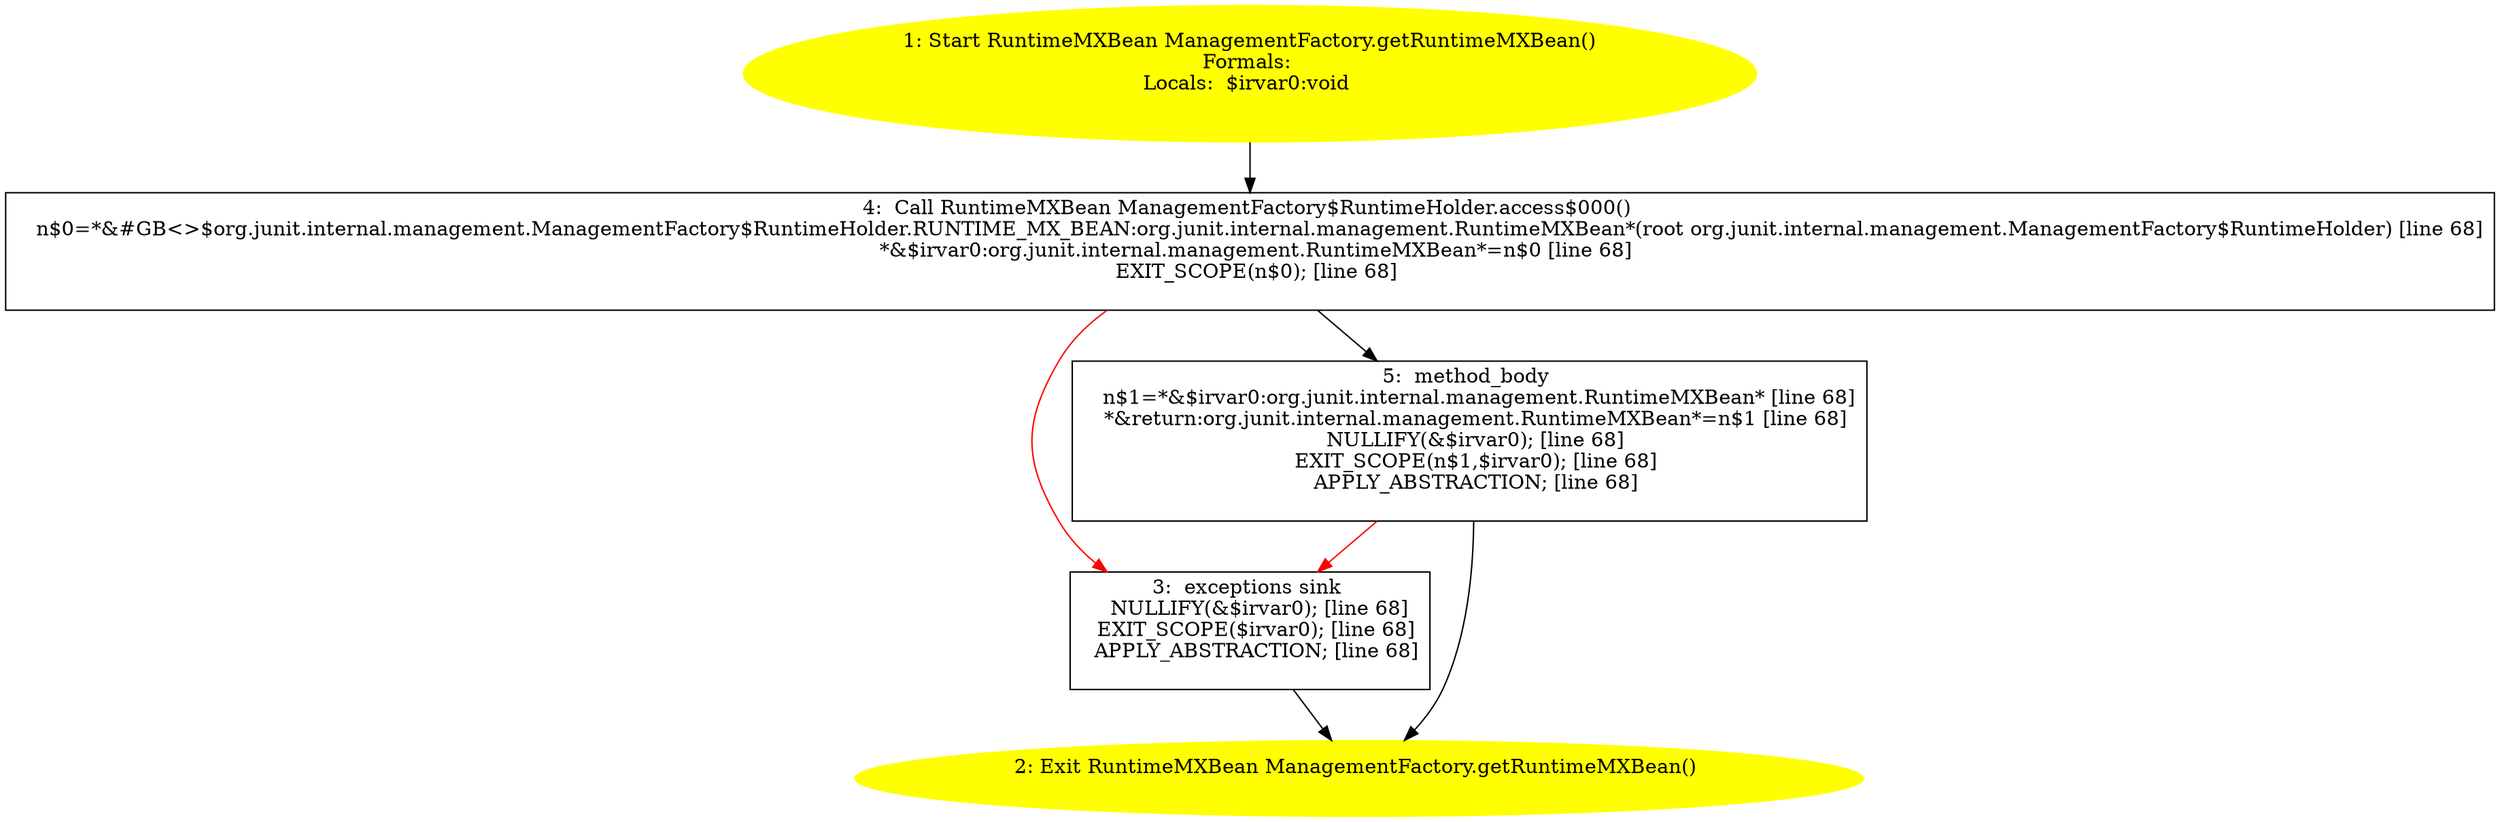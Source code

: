 /* @generated */
digraph cfg {
"org.junit.internal.management.ManagementFactory.getRuntimeMXBean():org.junit.internal.management.Run.976d5b76ac43d2b9a195f441f92d6d5f_1" [label="1: Start RuntimeMXBean ManagementFactory.getRuntimeMXBean()\nFormals: \nLocals:  $irvar0:void \n  " color=yellow style=filled]
	

	 "org.junit.internal.management.ManagementFactory.getRuntimeMXBean():org.junit.internal.management.Run.976d5b76ac43d2b9a195f441f92d6d5f_1" -> "org.junit.internal.management.ManagementFactory.getRuntimeMXBean():org.junit.internal.management.Run.976d5b76ac43d2b9a195f441f92d6d5f_4" ;
"org.junit.internal.management.ManagementFactory.getRuntimeMXBean():org.junit.internal.management.Run.976d5b76ac43d2b9a195f441f92d6d5f_2" [label="2: Exit RuntimeMXBean ManagementFactory.getRuntimeMXBean() \n  " color=yellow style=filled]
	

"org.junit.internal.management.ManagementFactory.getRuntimeMXBean():org.junit.internal.management.Run.976d5b76ac43d2b9a195f441f92d6d5f_3" [label="3:  exceptions sink \n   NULLIFY(&$irvar0); [line 68]\n  EXIT_SCOPE($irvar0); [line 68]\n  APPLY_ABSTRACTION; [line 68]\n " shape="box"]
	

	 "org.junit.internal.management.ManagementFactory.getRuntimeMXBean():org.junit.internal.management.Run.976d5b76ac43d2b9a195f441f92d6d5f_3" -> "org.junit.internal.management.ManagementFactory.getRuntimeMXBean():org.junit.internal.management.Run.976d5b76ac43d2b9a195f441f92d6d5f_2" ;
"org.junit.internal.management.ManagementFactory.getRuntimeMXBean():org.junit.internal.management.Run.976d5b76ac43d2b9a195f441f92d6d5f_4" [label="4:  Call RuntimeMXBean ManagementFactory$RuntimeHolder.access$000() \n   n$0=*&#GB<>$org.junit.internal.management.ManagementFactory$RuntimeHolder.RUNTIME_MX_BEAN:org.junit.internal.management.RuntimeMXBean*(root org.junit.internal.management.ManagementFactory$RuntimeHolder) [line 68]\n  *&$irvar0:org.junit.internal.management.RuntimeMXBean*=n$0 [line 68]\n  EXIT_SCOPE(n$0); [line 68]\n " shape="box"]
	

	 "org.junit.internal.management.ManagementFactory.getRuntimeMXBean():org.junit.internal.management.Run.976d5b76ac43d2b9a195f441f92d6d5f_4" -> "org.junit.internal.management.ManagementFactory.getRuntimeMXBean():org.junit.internal.management.Run.976d5b76ac43d2b9a195f441f92d6d5f_5" ;
	 "org.junit.internal.management.ManagementFactory.getRuntimeMXBean():org.junit.internal.management.Run.976d5b76ac43d2b9a195f441f92d6d5f_4" -> "org.junit.internal.management.ManagementFactory.getRuntimeMXBean():org.junit.internal.management.Run.976d5b76ac43d2b9a195f441f92d6d5f_3" [color="red" ];
"org.junit.internal.management.ManagementFactory.getRuntimeMXBean():org.junit.internal.management.Run.976d5b76ac43d2b9a195f441f92d6d5f_5" [label="5:  method_body \n   n$1=*&$irvar0:org.junit.internal.management.RuntimeMXBean* [line 68]\n  *&return:org.junit.internal.management.RuntimeMXBean*=n$1 [line 68]\n  NULLIFY(&$irvar0); [line 68]\n  EXIT_SCOPE(n$1,$irvar0); [line 68]\n  APPLY_ABSTRACTION; [line 68]\n " shape="box"]
	

	 "org.junit.internal.management.ManagementFactory.getRuntimeMXBean():org.junit.internal.management.Run.976d5b76ac43d2b9a195f441f92d6d5f_5" -> "org.junit.internal.management.ManagementFactory.getRuntimeMXBean():org.junit.internal.management.Run.976d5b76ac43d2b9a195f441f92d6d5f_2" ;
	 "org.junit.internal.management.ManagementFactory.getRuntimeMXBean():org.junit.internal.management.Run.976d5b76ac43d2b9a195f441f92d6d5f_5" -> "org.junit.internal.management.ManagementFactory.getRuntimeMXBean():org.junit.internal.management.Run.976d5b76ac43d2b9a195f441f92d6d5f_3" [color="red" ];
}
